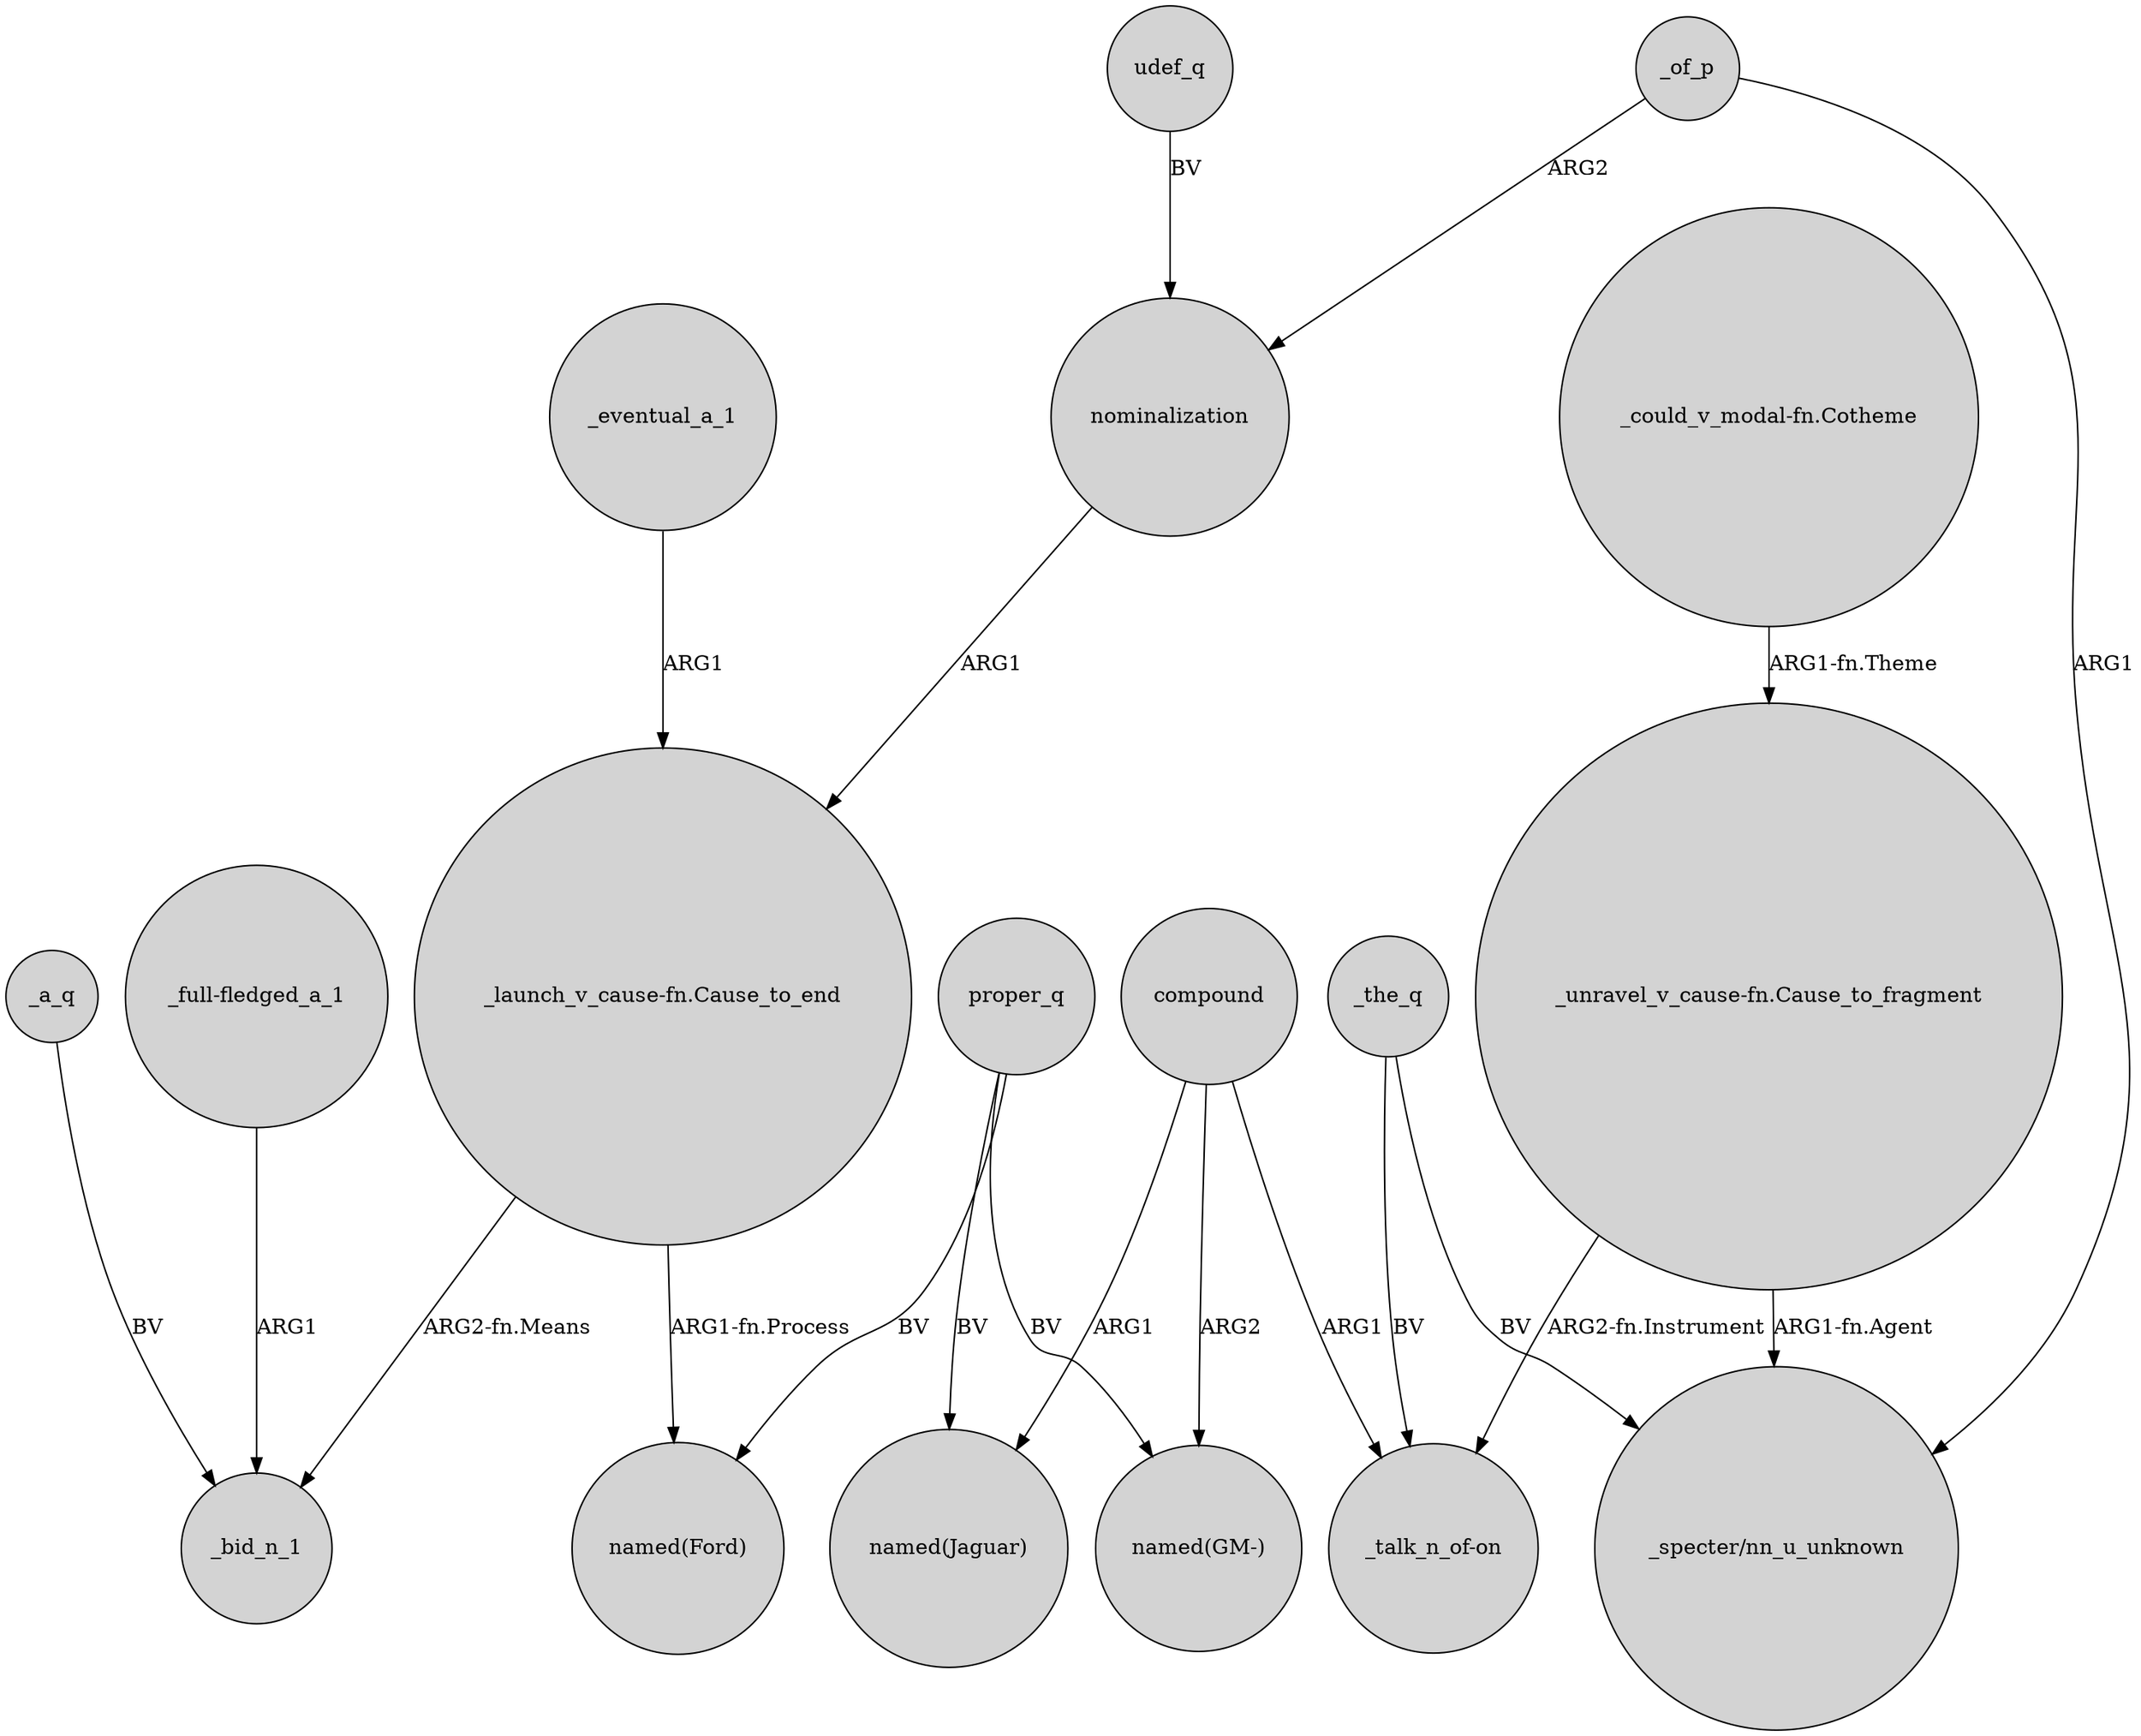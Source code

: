 digraph {
	node [shape=circle style=filled]
	_a_q -> _bid_n_1 [label=BV]
	proper_q -> "named(Ford)" [label=BV]
	compound -> "named(Jaguar)" [label=ARG1]
	"_full-fledged_a_1" -> _bid_n_1 [label=ARG1]
	_eventual_a_1 -> "_launch_v_cause-fn.Cause_to_end" [label=ARG1]
	udef_q -> nominalization [label=BV]
	compound -> "_talk_n_of-on" [label=ARG1]
	compound -> "named(GM-)" [label=ARG2]
	_of_p -> nominalization [label=ARG2]
	proper_q -> "named(GM-)" [label=BV]
	_the_q -> "_talk_n_of-on" [label=BV]
	proper_q -> "named(Jaguar)" [label=BV]
	"_unravel_v_cause-fn.Cause_to_fragment" -> "_specter/nn_u_unknown" [label="ARG1-fn.Agent"]
	"_launch_v_cause-fn.Cause_to_end" -> "named(Ford)" [label="ARG1-fn.Process"]
	"_unravel_v_cause-fn.Cause_to_fragment" -> "_talk_n_of-on" [label="ARG2-fn.Instrument"]
	_of_p -> "_specter/nn_u_unknown" [label=ARG1]
	"_launch_v_cause-fn.Cause_to_end" -> _bid_n_1 [label="ARG2-fn.Means"]
	_the_q -> "_specter/nn_u_unknown" [label=BV]
	nominalization -> "_launch_v_cause-fn.Cause_to_end" [label=ARG1]
	"_could_v_modal-fn.Cotheme" -> "_unravel_v_cause-fn.Cause_to_fragment" [label="ARG1-fn.Theme"]
}
